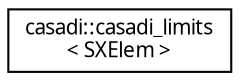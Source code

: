 digraph "Graphical Class Hierarchy"
{
  edge [fontname="FreeSans.ttf",fontsize="10",labelfontname="FreeSans.ttf",labelfontsize="10"];
  node [fontname="FreeSans.ttf",fontsize="10",shape=record];
  rankdir="LR";
  Node1 [label="casadi::casadi_limits\l\< SXElem \>",height=0.2,width=0.4,color="black", fillcolor="white", style="filled",URL="$d7/d25/classcasadi_1_1casadi__limits_3_01SXElem_01_4.html"];
}
